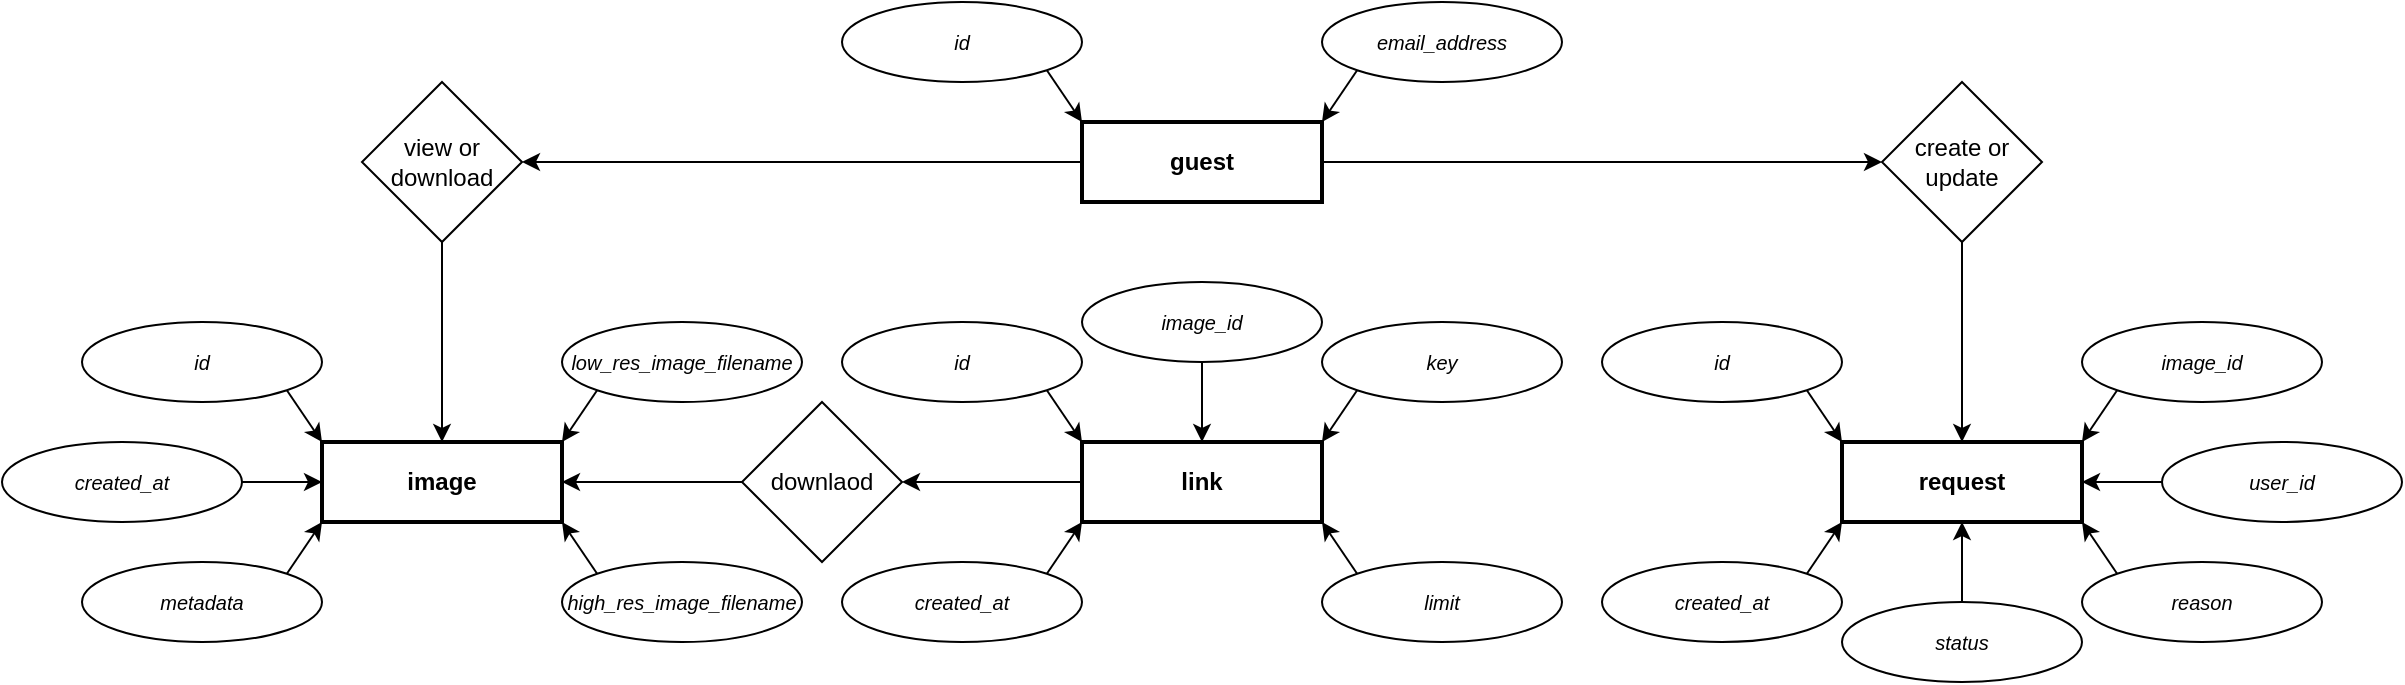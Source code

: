 <mxfile>
    <diagram id="s0uAw-rFPBpQPSfn3mMX" name="Page-1">
        <mxGraphModel dx="977" dy="613" grid="1" gridSize="10" guides="1" tooltips="1" connect="1" arrows="1" fold="1" page="1" pageScale="1" pageWidth="827" pageHeight="1169" math="0" shadow="0">
            <root>
                <mxCell id="0"/>
                <mxCell id="1" parent="0"/>
                <mxCell id="2" value="request" style="rounded=0;whiteSpace=wrap;html=1;fontStyle=1;strokeWidth=2;" vertex="1" parent="1">
                    <mxGeometry x="1600" y="600" width="120" height="40" as="geometry"/>
                </mxCell>
                <mxCell id="3" style="edgeStyle=none;html=1;exitX=0;exitY=0;exitDx=0;exitDy=0;entryX=1;entryY=1;entryDx=0;entryDy=0;startArrow=none;startFill=0;fontSize=10;" edge="1" parent="1" source="4" target="2">
                    <mxGeometry relative="1" as="geometry"/>
                </mxCell>
                <mxCell id="4" value="reason" style="ellipse;whiteSpace=wrap;html=1;fontStyle=2;fontSize=10;" vertex="1" parent="1">
                    <mxGeometry x="1720" y="660" width="120" height="40" as="geometry"/>
                </mxCell>
                <mxCell id="6" value="user_id" style="ellipse;whiteSpace=wrap;html=1;fontStyle=2;fontSize=10;" vertex="1" parent="1">
                    <mxGeometry x="1760" y="600" width="120" height="40" as="geometry"/>
                </mxCell>
                <mxCell id="7" style="edgeStyle=none;html=1;exitX=1;exitY=0;exitDx=0;exitDy=0;startArrow=none;startFill=0;fontSize=10;" edge="1" parent="1" source="8">
                    <mxGeometry relative="1" as="geometry">
                        <mxPoint x="1600" y="640" as="targetPoint"/>
                    </mxGeometry>
                </mxCell>
                <mxCell id="8" value="created_at" style="ellipse;whiteSpace=wrap;html=1;fontStyle=2;fontSize=10;" vertex="1" parent="1">
                    <mxGeometry x="1480" y="660" width="120" height="40" as="geometry"/>
                </mxCell>
                <mxCell id="9" style="edgeStyle=none;html=1;exitX=1;exitY=1;exitDx=0;exitDy=0;entryX=0;entryY=0;entryDx=0;entryDy=0;startArrow=none;startFill=0;fontSize=10;" edge="1" parent="1" source="10" target="2">
                    <mxGeometry relative="1" as="geometry"/>
                </mxCell>
                <mxCell id="10" value="id" style="ellipse;whiteSpace=wrap;html=1;fontStyle=2;fontSize=10;" vertex="1" parent="1">
                    <mxGeometry x="1480" y="540" width="120" height="40" as="geometry"/>
                </mxCell>
                <mxCell id="11" style="edgeStyle=none;html=1;entryX=1;entryY=0;entryDx=0;entryDy=0;startArrow=none;startFill=0;exitX=0;exitY=1;exitDx=0;exitDy=0;fontSize=10;" edge="1" parent="1" source="12" target="2">
                    <mxGeometry relative="1" as="geometry"/>
                </mxCell>
                <mxCell id="12" value="image_id" style="ellipse;whiteSpace=wrap;html=1;fontStyle=2;fontSize=10;" vertex="1" parent="1">
                    <mxGeometry x="1720" y="540" width="120" height="40" as="geometry"/>
                </mxCell>
                <mxCell id="65" style="edgeStyle=none;html=1;exitX=0.5;exitY=1;exitDx=0;exitDy=0;entryX=0.5;entryY=0;entryDx=0;entryDy=0;fontSize=10;" edge="1" parent="1" source="14" target="2">
                    <mxGeometry relative="1" as="geometry"/>
                </mxCell>
                <mxCell id="14" value="create or&lt;div&gt;update&lt;/div&gt;" style="rhombus;whiteSpace=wrap;html=1;" vertex="1" parent="1">
                    <mxGeometry x="1620" y="420" width="80" height="80" as="geometry"/>
                </mxCell>
                <mxCell id="64" style="edgeStyle=none;html=1;exitX=1;exitY=0.5;exitDx=0;exitDy=0;fontSize=10;" edge="1" parent="1" source="17" target="14">
                    <mxGeometry relative="1" as="geometry"/>
                </mxCell>
                <mxCell id="66" style="edgeStyle=none;html=1;exitX=0;exitY=0.5;exitDx=0;exitDy=0;entryX=1;entryY=0.5;entryDx=0;entryDy=0;fontSize=10;" edge="1" parent="1" source="17" target="59">
                    <mxGeometry relative="1" as="geometry"/>
                </mxCell>
                <mxCell id="17" value="guest" style="rounded=0;whiteSpace=wrap;html=1;fontStyle=1;strokeWidth=2;" vertex="1" parent="1">
                    <mxGeometry x="1220" y="440" width="120" height="40" as="geometry"/>
                </mxCell>
                <mxCell id="18" style="edgeStyle=none;html=1;exitX=1;exitY=1;exitDx=0;exitDy=0;entryX=0;entryY=0;entryDx=0;entryDy=0;startArrow=none;startFill=0;fontSize=10;" edge="1" parent="1" source="19" target="17">
                    <mxGeometry relative="1" as="geometry"/>
                </mxCell>
                <mxCell id="19" value="id" style="ellipse;whiteSpace=wrap;html=1;fontStyle=2;fontSize=10;" vertex="1" parent="1">
                    <mxGeometry x="1100" y="380" width="120" height="40" as="geometry"/>
                </mxCell>
                <mxCell id="63" style="edgeStyle=none;html=1;exitX=0;exitY=1;exitDx=0;exitDy=0;entryX=1;entryY=0;entryDx=0;entryDy=0;fontSize=10;" edge="1" parent="1" source="21" target="17">
                    <mxGeometry relative="1" as="geometry"/>
                </mxCell>
                <mxCell id="21" value="email_address" style="ellipse;whiteSpace=wrap;html=1;fontStyle=2;fontSize=10;" vertex="1" parent="1">
                    <mxGeometry x="1340" y="380" width="120" height="40" as="geometry"/>
                </mxCell>
                <mxCell id="24" value="image" style="rounded=0;whiteSpace=wrap;html=1;fontStyle=1;strokeWidth=2;" vertex="1" parent="1">
                    <mxGeometry x="840" y="600" width="120" height="40" as="geometry"/>
                </mxCell>
                <mxCell id="25" style="edgeStyle=none;html=1;exitX=1;exitY=1;exitDx=0;exitDy=0;entryX=0;entryY=0;entryDx=0;entryDy=0;startArrow=none;startFill=0;fontSize=10;" edge="1" parent="1" source="26" target="24">
                    <mxGeometry relative="1" as="geometry"/>
                </mxCell>
                <mxCell id="26" value="id" style="ellipse;whiteSpace=wrap;html=1;fontStyle=2;fontSize=10;" vertex="1" parent="1">
                    <mxGeometry x="720" y="540" width="120" height="40" as="geometry"/>
                </mxCell>
                <mxCell id="27" style="rounded=0;orthogonalLoop=1;jettySize=auto;html=1;exitX=0;exitY=0;exitDx=0;exitDy=0;entryX=1;entryY=1;entryDx=0;entryDy=0;fontSize=10;" edge="1" parent="1" source="28" target="24">
                    <mxGeometry relative="1" as="geometry"/>
                </mxCell>
                <mxCell id="28" value="high_res_image_filename" style="ellipse;whiteSpace=wrap;html=1;fontStyle=2;fontSize=10;" vertex="1" parent="1">
                    <mxGeometry x="960" y="660" width="120" height="40" as="geometry"/>
                </mxCell>
                <mxCell id="29" style="edgeStyle=none;html=1;exitX=0;exitY=1;exitDx=0;exitDy=0;entryX=1;entryY=0;entryDx=0;entryDy=0;startArrow=none;startFill=0;fontSize=10;" edge="1" parent="1" source="30" target="24">
                    <mxGeometry relative="1" as="geometry"/>
                </mxCell>
                <mxCell id="30" value="low_res_image_filename" style="ellipse;whiteSpace=wrap;html=1;fontStyle=2;fontSize=10;" vertex="1" parent="1">
                    <mxGeometry x="960" y="540" width="120" height="40" as="geometry"/>
                </mxCell>
                <mxCell id="42" style="edgeStyle=orthogonalEdgeStyle;rounded=0;orthogonalLoop=1;jettySize=auto;html=1;exitX=0.5;exitY=0;exitDx=0;exitDy=0;entryX=0.5;entryY=1;entryDx=0;entryDy=0;fontSize=10;" edge="1" parent="1" source="43" target="2">
                    <mxGeometry relative="1" as="geometry"/>
                </mxCell>
                <mxCell id="43" value="status" style="ellipse;whiteSpace=wrap;html=1;fontStyle=2;fontSize=10;" vertex="1" parent="1">
                    <mxGeometry x="1600" y="680" width="120" height="40" as="geometry"/>
                </mxCell>
                <mxCell id="71" style="edgeStyle=none;html=1;exitX=1;exitY=0.5;exitDx=0;exitDy=0;entryX=0;entryY=0.5;entryDx=0;entryDy=0;fontSize=10;" edge="1" parent="1" source="45" target="24">
                    <mxGeometry relative="1" as="geometry"/>
                </mxCell>
                <mxCell id="45" value="created_at" style="ellipse;whiteSpace=wrap;html=1;fontStyle=2;fontSize=10;" vertex="1" parent="1">
                    <mxGeometry x="680" y="600" width="120" height="40" as="geometry"/>
                </mxCell>
                <mxCell id="69" style="edgeStyle=none;html=1;exitX=0;exitY=0.5;exitDx=0;exitDy=0;entryX=1;entryY=0.5;entryDx=0;entryDy=0;fontSize=10;" edge="1" parent="1" source="47" target="68">
                    <mxGeometry relative="1" as="geometry"/>
                </mxCell>
                <mxCell id="47" value="link" style="rounded=0;whiteSpace=wrap;html=1;fontStyle=1;strokeWidth=2;" vertex="1" parent="1">
                    <mxGeometry x="1220" y="600" width="120" height="40" as="geometry"/>
                </mxCell>
                <mxCell id="48" style="rounded=0;orthogonalLoop=1;jettySize=auto;html=1;exitX=1;exitY=1;exitDx=0;exitDy=0;entryX=0;entryY=0;entryDx=0;entryDy=0;fontSize=10;" edge="1" parent="1" source="49" target="47">
                    <mxGeometry relative="1" as="geometry"/>
                </mxCell>
                <mxCell id="49" value="id" style="ellipse;whiteSpace=wrap;html=1;fontStyle=2;fontSize=10;" vertex="1" parent="1">
                    <mxGeometry x="1100" y="540" width="120" height="40" as="geometry"/>
                </mxCell>
                <mxCell id="50" style="rounded=0;orthogonalLoop=1;jettySize=auto;html=1;exitX=0;exitY=1;exitDx=0;exitDy=0;entryX=1;entryY=0;entryDx=0;entryDy=0;fontSize=10;" edge="1" parent="1" source="51" target="47">
                    <mxGeometry relative="1" as="geometry"/>
                </mxCell>
                <mxCell id="51" value="key" style="ellipse;whiteSpace=wrap;html=1;fontStyle=2;fontSize=10;" vertex="1" parent="1">
                    <mxGeometry x="1340" y="540" width="120" height="40" as="geometry"/>
                </mxCell>
                <mxCell id="52" style="rounded=0;orthogonalLoop=1;jettySize=auto;html=1;exitX=0;exitY=0;exitDx=0;exitDy=0;entryX=1;entryY=1;entryDx=0;entryDy=0;fontSize=10;" edge="1" parent="1" source="53" target="47">
                    <mxGeometry relative="1" as="geometry"/>
                </mxCell>
                <mxCell id="53" value="limit" style="ellipse;whiteSpace=wrap;html=1;fontStyle=2;fontSize=10;" vertex="1" parent="1">
                    <mxGeometry x="1340" y="660" width="120" height="40" as="geometry"/>
                </mxCell>
                <mxCell id="54" style="rounded=0;orthogonalLoop=1;jettySize=auto;html=1;exitX=1;exitY=0;exitDx=0;exitDy=0;entryX=0;entryY=1;entryDx=0;entryDy=0;fontSize=10;" edge="1" parent="1" source="55" target="47">
                    <mxGeometry relative="1" as="geometry"/>
                </mxCell>
                <mxCell id="55" value="created_at" style="ellipse;whiteSpace=wrap;html=1;fontStyle=2;fontSize=10;" vertex="1" parent="1">
                    <mxGeometry x="1100" y="660" width="120" height="40" as="geometry"/>
                </mxCell>
                <mxCell id="56" value="" style="edgeStyle=orthogonalEdgeStyle;rounded=0;orthogonalLoop=1;jettySize=auto;html=1;fontSize=10;" edge="1" parent="1" source="57" target="47">
                    <mxGeometry relative="1" as="geometry"/>
                </mxCell>
                <mxCell id="57" value="image_id" style="ellipse;whiteSpace=wrap;html=1;fontStyle=2;fontSize=10;" vertex="1" parent="1">
                    <mxGeometry x="1220" y="520" width="120" height="40" as="geometry"/>
                </mxCell>
                <mxCell id="67" style="edgeStyle=none;html=1;exitX=0.5;exitY=1;exitDx=0;exitDy=0;entryX=0.5;entryY=0;entryDx=0;entryDy=0;fontSize=10;" edge="1" parent="1" source="59" target="24">
                    <mxGeometry relative="1" as="geometry"/>
                </mxCell>
                <mxCell id="59" value="view or download" style="rhombus;whiteSpace=wrap;html=1;" vertex="1" parent="1">
                    <mxGeometry x="860" y="420" width="80" height="80" as="geometry"/>
                </mxCell>
                <mxCell id="72" style="edgeStyle=none;html=1;exitX=1;exitY=0;exitDx=0;exitDy=0;entryX=0;entryY=1;entryDx=0;entryDy=0;fontSize=10;" edge="1" parent="1" source="60" target="24">
                    <mxGeometry relative="1" as="geometry"/>
                </mxCell>
                <mxCell id="60" value="metadata" style="ellipse;whiteSpace=wrap;html=1;fontStyle=2;fontSize=10;" vertex="1" parent="1">
                    <mxGeometry x="720" y="660" width="120" height="40" as="geometry"/>
                </mxCell>
                <mxCell id="62" style="edgeStyle=none;html=1;exitX=0;exitY=0.5;exitDx=0;exitDy=0;entryX=1;entryY=0.5;entryDx=0;entryDy=0;fontSize=10;" edge="1" parent="1" source="6" target="2">
                    <mxGeometry relative="1" as="geometry"/>
                </mxCell>
                <mxCell id="70" style="edgeStyle=none;html=1;exitX=0;exitY=0.5;exitDx=0;exitDy=0;entryX=1;entryY=0.5;entryDx=0;entryDy=0;fontSize=10;" edge="1" parent="1" source="68" target="24">
                    <mxGeometry relative="1" as="geometry"/>
                </mxCell>
                <mxCell id="68" value="downlaod" style="rhombus;whiteSpace=wrap;html=1;" vertex="1" parent="1">
                    <mxGeometry x="1050" y="580" width="80" height="80" as="geometry"/>
                </mxCell>
            </root>
        </mxGraphModel>
    </diagram>
</mxfile>